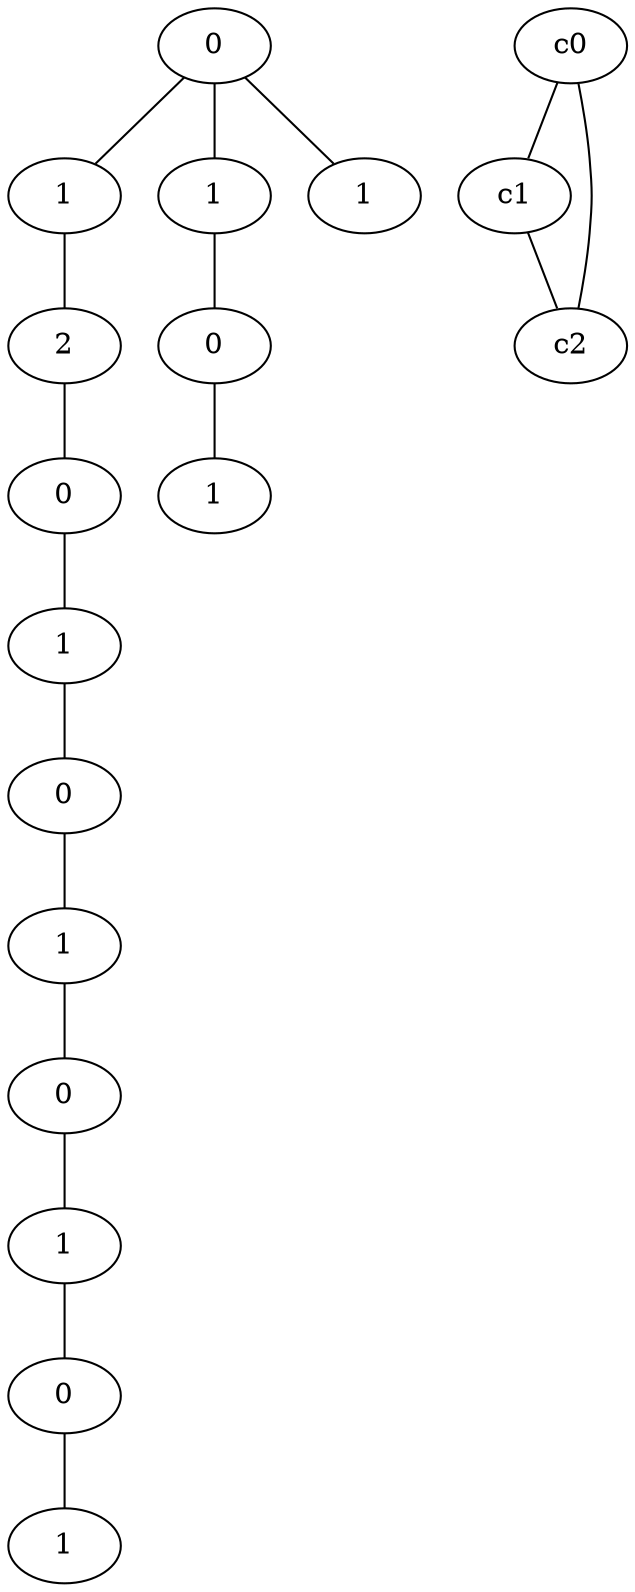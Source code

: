 graph {
a0[label=0];
a1[label=1];
a2[label=2];
a3[label=0];
a4[label=1];
a5[label=0];
a6[label=1];
a7[label=0];
a8[label=1];
a9[label=0];
a10[label=1];
a11[label=1];
a12[label=0];
a13[label=1];
a14[label=1];
a0 -- a1;
a0 -- a11;
a0 -- a14;
a1 -- a2;
a2 -- a3;
a3 -- a4;
a4 -- a5;
a5 -- a6;
a6 -- a7;
a7 -- a8;
a8 -- a9;
a9 -- a10;
a11 -- a12;
a12 -- a13;
c0 -- c1;
c0 -- c2;
c1 -- c2;
}
